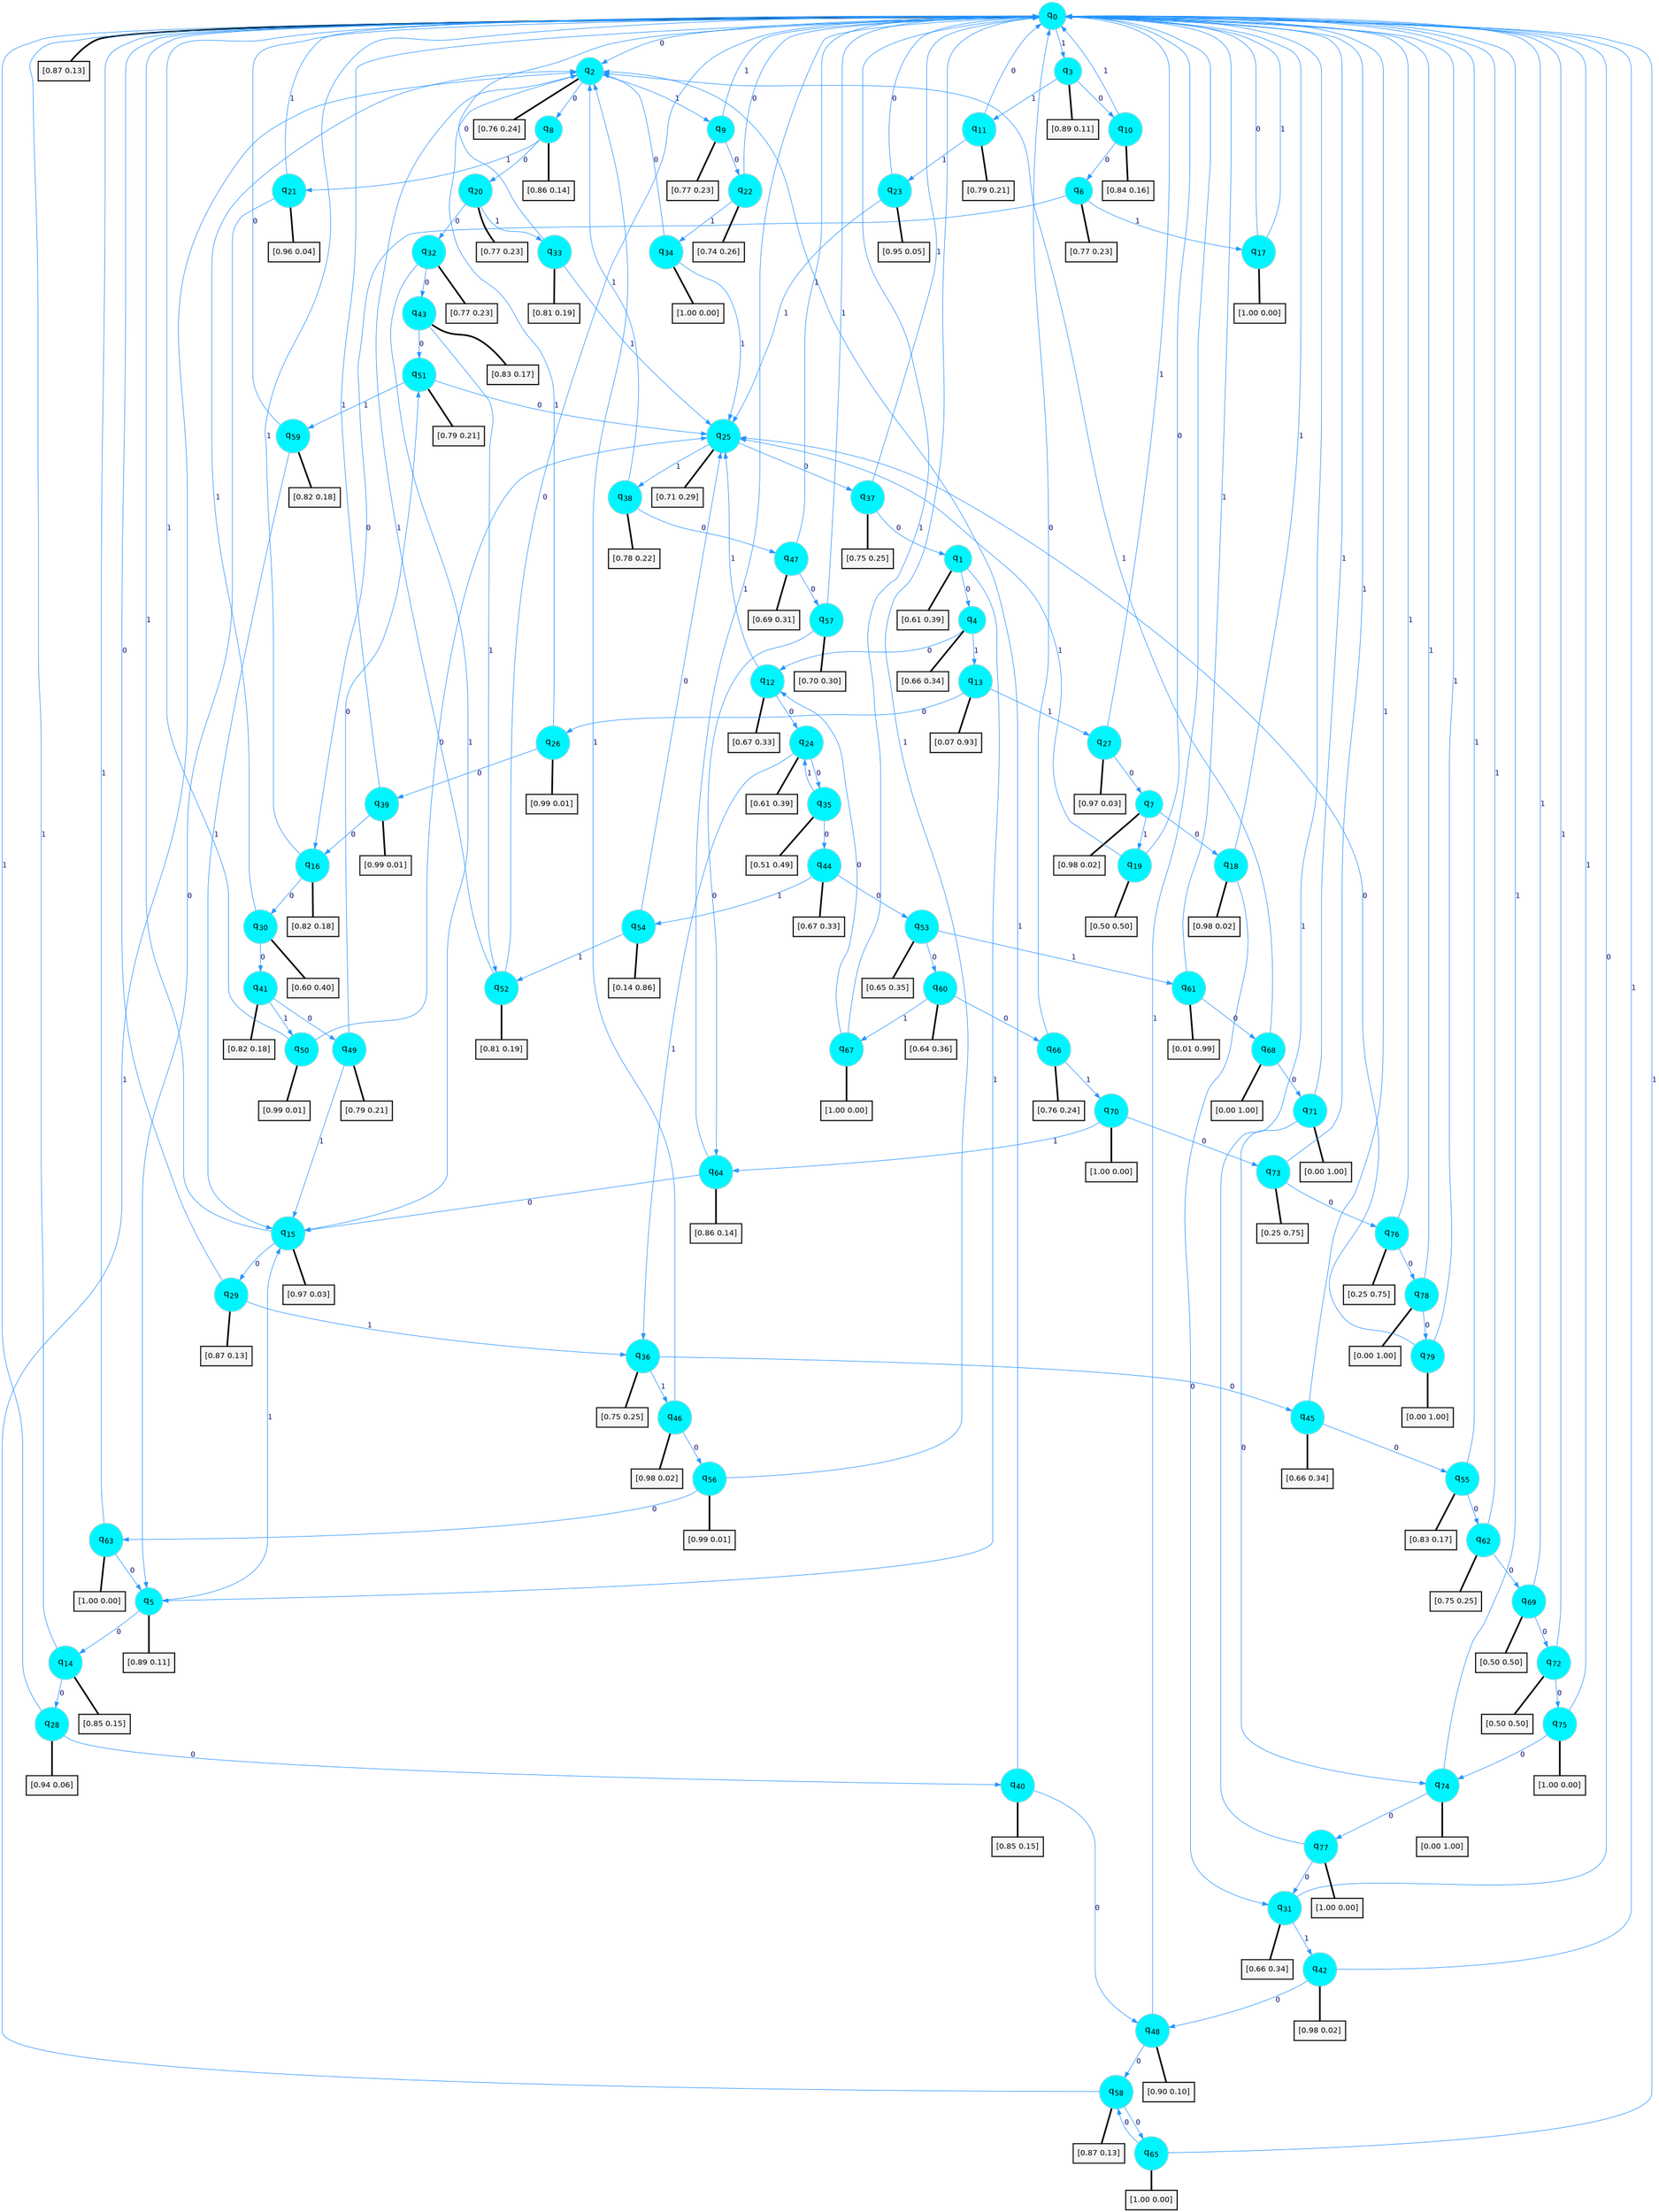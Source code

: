 digraph G {
graph [
bgcolor=transparent, dpi=300, rankdir=TD, size="40,25"];
node [
color=gray, fillcolor=turquoise1, fontcolor=black, fontname=Helvetica, fontsize=16, fontweight=bold, shape=circle, style=filled];
edge [
arrowsize=1, color=dodgerblue1, fontcolor=midnightblue, fontname=courier, fontweight=bold, penwidth=1, style=solid, weight=20];
0[label=<q<SUB>0</SUB>>];
1[label=<q<SUB>1</SUB>>];
2[label=<q<SUB>2</SUB>>];
3[label=<q<SUB>3</SUB>>];
4[label=<q<SUB>4</SUB>>];
5[label=<q<SUB>5</SUB>>];
6[label=<q<SUB>6</SUB>>];
7[label=<q<SUB>7</SUB>>];
8[label=<q<SUB>8</SUB>>];
9[label=<q<SUB>9</SUB>>];
10[label=<q<SUB>10</SUB>>];
11[label=<q<SUB>11</SUB>>];
12[label=<q<SUB>12</SUB>>];
13[label=<q<SUB>13</SUB>>];
14[label=<q<SUB>14</SUB>>];
15[label=<q<SUB>15</SUB>>];
16[label=<q<SUB>16</SUB>>];
17[label=<q<SUB>17</SUB>>];
18[label=<q<SUB>18</SUB>>];
19[label=<q<SUB>19</SUB>>];
20[label=<q<SUB>20</SUB>>];
21[label=<q<SUB>21</SUB>>];
22[label=<q<SUB>22</SUB>>];
23[label=<q<SUB>23</SUB>>];
24[label=<q<SUB>24</SUB>>];
25[label=<q<SUB>25</SUB>>];
26[label=<q<SUB>26</SUB>>];
27[label=<q<SUB>27</SUB>>];
28[label=<q<SUB>28</SUB>>];
29[label=<q<SUB>29</SUB>>];
30[label=<q<SUB>30</SUB>>];
31[label=<q<SUB>31</SUB>>];
32[label=<q<SUB>32</SUB>>];
33[label=<q<SUB>33</SUB>>];
34[label=<q<SUB>34</SUB>>];
35[label=<q<SUB>35</SUB>>];
36[label=<q<SUB>36</SUB>>];
37[label=<q<SUB>37</SUB>>];
38[label=<q<SUB>38</SUB>>];
39[label=<q<SUB>39</SUB>>];
40[label=<q<SUB>40</SUB>>];
41[label=<q<SUB>41</SUB>>];
42[label=<q<SUB>42</SUB>>];
43[label=<q<SUB>43</SUB>>];
44[label=<q<SUB>44</SUB>>];
45[label=<q<SUB>45</SUB>>];
46[label=<q<SUB>46</SUB>>];
47[label=<q<SUB>47</SUB>>];
48[label=<q<SUB>48</SUB>>];
49[label=<q<SUB>49</SUB>>];
50[label=<q<SUB>50</SUB>>];
51[label=<q<SUB>51</SUB>>];
52[label=<q<SUB>52</SUB>>];
53[label=<q<SUB>53</SUB>>];
54[label=<q<SUB>54</SUB>>];
55[label=<q<SUB>55</SUB>>];
56[label=<q<SUB>56</SUB>>];
57[label=<q<SUB>57</SUB>>];
58[label=<q<SUB>58</SUB>>];
59[label=<q<SUB>59</SUB>>];
60[label=<q<SUB>60</SUB>>];
61[label=<q<SUB>61</SUB>>];
62[label=<q<SUB>62</SUB>>];
63[label=<q<SUB>63</SUB>>];
64[label=<q<SUB>64</SUB>>];
65[label=<q<SUB>65</SUB>>];
66[label=<q<SUB>66</SUB>>];
67[label=<q<SUB>67</SUB>>];
68[label=<q<SUB>68</SUB>>];
69[label=<q<SUB>69</SUB>>];
70[label=<q<SUB>70</SUB>>];
71[label=<q<SUB>71</SUB>>];
72[label=<q<SUB>72</SUB>>];
73[label=<q<SUB>73</SUB>>];
74[label=<q<SUB>74</SUB>>];
75[label=<q<SUB>75</SUB>>];
76[label=<q<SUB>76</SUB>>];
77[label=<q<SUB>77</SUB>>];
78[label=<q<SUB>78</SUB>>];
79[label=<q<SUB>79</SUB>>];
80[label="[0.87 0.13]", shape=box,fontcolor=black, fontname=Helvetica, fontsize=14, penwidth=2, fillcolor=whitesmoke,color=black];
81[label="[0.61 0.39]", shape=box,fontcolor=black, fontname=Helvetica, fontsize=14, penwidth=2, fillcolor=whitesmoke,color=black];
82[label="[0.76 0.24]", shape=box,fontcolor=black, fontname=Helvetica, fontsize=14, penwidth=2, fillcolor=whitesmoke,color=black];
83[label="[0.89 0.11]", shape=box,fontcolor=black, fontname=Helvetica, fontsize=14, penwidth=2, fillcolor=whitesmoke,color=black];
84[label="[0.66 0.34]", shape=box,fontcolor=black, fontname=Helvetica, fontsize=14, penwidth=2, fillcolor=whitesmoke,color=black];
85[label="[0.89 0.11]", shape=box,fontcolor=black, fontname=Helvetica, fontsize=14, penwidth=2, fillcolor=whitesmoke,color=black];
86[label="[0.77 0.23]", shape=box,fontcolor=black, fontname=Helvetica, fontsize=14, penwidth=2, fillcolor=whitesmoke,color=black];
87[label="[0.98 0.02]", shape=box,fontcolor=black, fontname=Helvetica, fontsize=14, penwidth=2, fillcolor=whitesmoke,color=black];
88[label="[0.86 0.14]", shape=box,fontcolor=black, fontname=Helvetica, fontsize=14, penwidth=2, fillcolor=whitesmoke,color=black];
89[label="[0.77 0.23]", shape=box,fontcolor=black, fontname=Helvetica, fontsize=14, penwidth=2, fillcolor=whitesmoke,color=black];
90[label="[0.84 0.16]", shape=box,fontcolor=black, fontname=Helvetica, fontsize=14, penwidth=2, fillcolor=whitesmoke,color=black];
91[label="[0.79 0.21]", shape=box,fontcolor=black, fontname=Helvetica, fontsize=14, penwidth=2, fillcolor=whitesmoke,color=black];
92[label="[0.67 0.33]", shape=box,fontcolor=black, fontname=Helvetica, fontsize=14, penwidth=2, fillcolor=whitesmoke,color=black];
93[label="[0.07 0.93]", shape=box,fontcolor=black, fontname=Helvetica, fontsize=14, penwidth=2, fillcolor=whitesmoke,color=black];
94[label="[0.85 0.15]", shape=box,fontcolor=black, fontname=Helvetica, fontsize=14, penwidth=2, fillcolor=whitesmoke,color=black];
95[label="[0.97 0.03]", shape=box,fontcolor=black, fontname=Helvetica, fontsize=14, penwidth=2, fillcolor=whitesmoke,color=black];
96[label="[0.82 0.18]", shape=box,fontcolor=black, fontname=Helvetica, fontsize=14, penwidth=2, fillcolor=whitesmoke,color=black];
97[label="[1.00 0.00]", shape=box,fontcolor=black, fontname=Helvetica, fontsize=14, penwidth=2, fillcolor=whitesmoke,color=black];
98[label="[0.98 0.02]", shape=box,fontcolor=black, fontname=Helvetica, fontsize=14, penwidth=2, fillcolor=whitesmoke,color=black];
99[label="[0.50 0.50]", shape=box,fontcolor=black, fontname=Helvetica, fontsize=14, penwidth=2, fillcolor=whitesmoke,color=black];
100[label="[0.77 0.23]", shape=box,fontcolor=black, fontname=Helvetica, fontsize=14, penwidth=2, fillcolor=whitesmoke,color=black];
101[label="[0.96 0.04]", shape=box,fontcolor=black, fontname=Helvetica, fontsize=14, penwidth=2, fillcolor=whitesmoke,color=black];
102[label="[0.74 0.26]", shape=box,fontcolor=black, fontname=Helvetica, fontsize=14, penwidth=2, fillcolor=whitesmoke,color=black];
103[label="[0.95 0.05]", shape=box,fontcolor=black, fontname=Helvetica, fontsize=14, penwidth=2, fillcolor=whitesmoke,color=black];
104[label="[0.61 0.39]", shape=box,fontcolor=black, fontname=Helvetica, fontsize=14, penwidth=2, fillcolor=whitesmoke,color=black];
105[label="[0.71 0.29]", shape=box,fontcolor=black, fontname=Helvetica, fontsize=14, penwidth=2, fillcolor=whitesmoke,color=black];
106[label="[0.99 0.01]", shape=box,fontcolor=black, fontname=Helvetica, fontsize=14, penwidth=2, fillcolor=whitesmoke,color=black];
107[label="[0.97 0.03]", shape=box,fontcolor=black, fontname=Helvetica, fontsize=14, penwidth=2, fillcolor=whitesmoke,color=black];
108[label="[0.94 0.06]", shape=box,fontcolor=black, fontname=Helvetica, fontsize=14, penwidth=2, fillcolor=whitesmoke,color=black];
109[label="[0.87 0.13]", shape=box,fontcolor=black, fontname=Helvetica, fontsize=14, penwidth=2, fillcolor=whitesmoke,color=black];
110[label="[0.60 0.40]", shape=box,fontcolor=black, fontname=Helvetica, fontsize=14, penwidth=2, fillcolor=whitesmoke,color=black];
111[label="[0.66 0.34]", shape=box,fontcolor=black, fontname=Helvetica, fontsize=14, penwidth=2, fillcolor=whitesmoke,color=black];
112[label="[0.77 0.23]", shape=box,fontcolor=black, fontname=Helvetica, fontsize=14, penwidth=2, fillcolor=whitesmoke,color=black];
113[label="[0.81 0.19]", shape=box,fontcolor=black, fontname=Helvetica, fontsize=14, penwidth=2, fillcolor=whitesmoke,color=black];
114[label="[1.00 0.00]", shape=box,fontcolor=black, fontname=Helvetica, fontsize=14, penwidth=2, fillcolor=whitesmoke,color=black];
115[label="[0.51 0.49]", shape=box,fontcolor=black, fontname=Helvetica, fontsize=14, penwidth=2, fillcolor=whitesmoke,color=black];
116[label="[0.75 0.25]", shape=box,fontcolor=black, fontname=Helvetica, fontsize=14, penwidth=2, fillcolor=whitesmoke,color=black];
117[label="[0.75 0.25]", shape=box,fontcolor=black, fontname=Helvetica, fontsize=14, penwidth=2, fillcolor=whitesmoke,color=black];
118[label="[0.78 0.22]", shape=box,fontcolor=black, fontname=Helvetica, fontsize=14, penwidth=2, fillcolor=whitesmoke,color=black];
119[label="[0.99 0.01]", shape=box,fontcolor=black, fontname=Helvetica, fontsize=14, penwidth=2, fillcolor=whitesmoke,color=black];
120[label="[0.85 0.15]", shape=box,fontcolor=black, fontname=Helvetica, fontsize=14, penwidth=2, fillcolor=whitesmoke,color=black];
121[label="[0.82 0.18]", shape=box,fontcolor=black, fontname=Helvetica, fontsize=14, penwidth=2, fillcolor=whitesmoke,color=black];
122[label="[0.98 0.02]", shape=box,fontcolor=black, fontname=Helvetica, fontsize=14, penwidth=2, fillcolor=whitesmoke,color=black];
123[label="[0.83 0.17]", shape=box,fontcolor=black, fontname=Helvetica, fontsize=14, penwidth=2, fillcolor=whitesmoke,color=black];
124[label="[0.67 0.33]", shape=box,fontcolor=black, fontname=Helvetica, fontsize=14, penwidth=2, fillcolor=whitesmoke,color=black];
125[label="[0.66 0.34]", shape=box,fontcolor=black, fontname=Helvetica, fontsize=14, penwidth=2, fillcolor=whitesmoke,color=black];
126[label="[0.98 0.02]", shape=box,fontcolor=black, fontname=Helvetica, fontsize=14, penwidth=2, fillcolor=whitesmoke,color=black];
127[label="[0.69 0.31]", shape=box,fontcolor=black, fontname=Helvetica, fontsize=14, penwidth=2, fillcolor=whitesmoke,color=black];
128[label="[0.90 0.10]", shape=box,fontcolor=black, fontname=Helvetica, fontsize=14, penwidth=2, fillcolor=whitesmoke,color=black];
129[label="[0.79 0.21]", shape=box,fontcolor=black, fontname=Helvetica, fontsize=14, penwidth=2, fillcolor=whitesmoke,color=black];
130[label="[0.99 0.01]", shape=box,fontcolor=black, fontname=Helvetica, fontsize=14, penwidth=2, fillcolor=whitesmoke,color=black];
131[label="[0.79 0.21]", shape=box,fontcolor=black, fontname=Helvetica, fontsize=14, penwidth=2, fillcolor=whitesmoke,color=black];
132[label="[0.81 0.19]", shape=box,fontcolor=black, fontname=Helvetica, fontsize=14, penwidth=2, fillcolor=whitesmoke,color=black];
133[label="[0.65 0.35]", shape=box,fontcolor=black, fontname=Helvetica, fontsize=14, penwidth=2, fillcolor=whitesmoke,color=black];
134[label="[0.14 0.86]", shape=box,fontcolor=black, fontname=Helvetica, fontsize=14, penwidth=2, fillcolor=whitesmoke,color=black];
135[label="[0.83 0.17]", shape=box,fontcolor=black, fontname=Helvetica, fontsize=14, penwidth=2, fillcolor=whitesmoke,color=black];
136[label="[0.99 0.01]", shape=box,fontcolor=black, fontname=Helvetica, fontsize=14, penwidth=2, fillcolor=whitesmoke,color=black];
137[label="[0.70 0.30]", shape=box,fontcolor=black, fontname=Helvetica, fontsize=14, penwidth=2, fillcolor=whitesmoke,color=black];
138[label="[0.87 0.13]", shape=box,fontcolor=black, fontname=Helvetica, fontsize=14, penwidth=2, fillcolor=whitesmoke,color=black];
139[label="[0.82 0.18]", shape=box,fontcolor=black, fontname=Helvetica, fontsize=14, penwidth=2, fillcolor=whitesmoke,color=black];
140[label="[0.64 0.36]", shape=box,fontcolor=black, fontname=Helvetica, fontsize=14, penwidth=2, fillcolor=whitesmoke,color=black];
141[label="[0.01 0.99]", shape=box,fontcolor=black, fontname=Helvetica, fontsize=14, penwidth=2, fillcolor=whitesmoke,color=black];
142[label="[0.75 0.25]", shape=box,fontcolor=black, fontname=Helvetica, fontsize=14, penwidth=2, fillcolor=whitesmoke,color=black];
143[label="[1.00 0.00]", shape=box,fontcolor=black, fontname=Helvetica, fontsize=14, penwidth=2, fillcolor=whitesmoke,color=black];
144[label="[0.86 0.14]", shape=box,fontcolor=black, fontname=Helvetica, fontsize=14, penwidth=2, fillcolor=whitesmoke,color=black];
145[label="[1.00 0.00]", shape=box,fontcolor=black, fontname=Helvetica, fontsize=14, penwidth=2, fillcolor=whitesmoke,color=black];
146[label="[0.76 0.24]", shape=box,fontcolor=black, fontname=Helvetica, fontsize=14, penwidth=2, fillcolor=whitesmoke,color=black];
147[label="[1.00 0.00]", shape=box,fontcolor=black, fontname=Helvetica, fontsize=14, penwidth=2, fillcolor=whitesmoke,color=black];
148[label="[0.00 1.00]", shape=box,fontcolor=black, fontname=Helvetica, fontsize=14, penwidth=2, fillcolor=whitesmoke,color=black];
149[label="[0.50 0.50]", shape=box,fontcolor=black, fontname=Helvetica, fontsize=14, penwidth=2, fillcolor=whitesmoke,color=black];
150[label="[1.00 0.00]", shape=box,fontcolor=black, fontname=Helvetica, fontsize=14, penwidth=2, fillcolor=whitesmoke,color=black];
151[label="[0.00 1.00]", shape=box,fontcolor=black, fontname=Helvetica, fontsize=14, penwidth=2, fillcolor=whitesmoke,color=black];
152[label="[0.50 0.50]", shape=box,fontcolor=black, fontname=Helvetica, fontsize=14, penwidth=2, fillcolor=whitesmoke,color=black];
153[label="[0.25 0.75]", shape=box,fontcolor=black, fontname=Helvetica, fontsize=14, penwidth=2, fillcolor=whitesmoke,color=black];
154[label="[0.00 1.00]", shape=box,fontcolor=black, fontname=Helvetica, fontsize=14, penwidth=2, fillcolor=whitesmoke,color=black];
155[label="[1.00 0.00]", shape=box,fontcolor=black, fontname=Helvetica, fontsize=14, penwidth=2, fillcolor=whitesmoke,color=black];
156[label="[0.25 0.75]", shape=box,fontcolor=black, fontname=Helvetica, fontsize=14, penwidth=2, fillcolor=whitesmoke,color=black];
157[label="[1.00 0.00]", shape=box,fontcolor=black, fontname=Helvetica, fontsize=14, penwidth=2, fillcolor=whitesmoke,color=black];
158[label="[0.00 1.00]", shape=box,fontcolor=black, fontname=Helvetica, fontsize=14, penwidth=2, fillcolor=whitesmoke,color=black];
159[label="[0.00 1.00]", shape=box,fontcolor=black, fontname=Helvetica, fontsize=14, penwidth=2, fillcolor=whitesmoke,color=black];
0->2 [label=0];
0->3 [label=1];
0->80 [arrowhead=none, penwidth=3,color=black];
1->4 [label=0];
1->5 [label=1];
1->81 [arrowhead=none, penwidth=3,color=black];
2->8 [label=0];
2->9 [label=1];
2->82 [arrowhead=none, penwidth=3,color=black];
3->10 [label=0];
3->11 [label=1];
3->83 [arrowhead=none, penwidth=3,color=black];
4->12 [label=0];
4->13 [label=1];
4->84 [arrowhead=none, penwidth=3,color=black];
5->14 [label=0];
5->15 [label=1];
5->85 [arrowhead=none, penwidth=3,color=black];
6->16 [label=0];
6->17 [label=1];
6->86 [arrowhead=none, penwidth=3,color=black];
7->18 [label=0];
7->19 [label=1];
7->87 [arrowhead=none, penwidth=3,color=black];
8->20 [label=0];
8->21 [label=1];
8->88 [arrowhead=none, penwidth=3,color=black];
9->22 [label=0];
9->0 [label=1];
9->89 [arrowhead=none, penwidth=3,color=black];
10->6 [label=0];
10->0 [label=1];
10->90 [arrowhead=none, penwidth=3,color=black];
11->0 [label=0];
11->23 [label=1];
11->91 [arrowhead=none, penwidth=3,color=black];
12->24 [label=0];
12->25 [label=1];
12->92 [arrowhead=none, penwidth=3,color=black];
13->26 [label=0];
13->27 [label=1];
13->93 [arrowhead=none, penwidth=3,color=black];
14->28 [label=0];
14->0 [label=1];
14->94 [arrowhead=none, penwidth=3,color=black];
15->29 [label=0];
15->0 [label=1];
15->95 [arrowhead=none, penwidth=3,color=black];
16->30 [label=0];
16->0 [label=1];
16->96 [arrowhead=none, penwidth=3,color=black];
17->0 [label=0];
17->0 [label=1];
17->97 [arrowhead=none, penwidth=3,color=black];
18->31 [label=0];
18->0 [label=1];
18->98 [arrowhead=none, penwidth=3,color=black];
19->0 [label=0];
19->25 [label=1];
19->99 [arrowhead=none, penwidth=3,color=black];
20->32 [label=0];
20->33 [label=1];
20->100 [arrowhead=none, penwidth=3,color=black];
21->5 [label=0];
21->0 [label=1];
21->101 [arrowhead=none, penwidth=3,color=black];
22->0 [label=0];
22->34 [label=1];
22->102 [arrowhead=none, penwidth=3,color=black];
23->0 [label=0];
23->25 [label=1];
23->103 [arrowhead=none, penwidth=3,color=black];
24->35 [label=0];
24->36 [label=1];
24->104 [arrowhead=none, penwidth=3,color=black];
25->37 [label=0];
25->38 [label=1];
25->105 [arrowhead=none, penwidth=3,color=black];
26->39 [label=0];
26->2 [label=1];
26->106 [arrowhead=none, penwidth=3,color=black];
27->7 [label=0];
27->0 [label=1];
27->107 [arrowhead=none, penwidth=3,color=black];
28->40 [label=0];
28->0 [label=1];
28->108 [arrowhead=none, penwidth=3,color=black];
29->0 [label=0];
29->36 [label=1];
29->109 [arrowhead=none, penwidth=3,color=black];
30->41 [label=0];
30->2 [label=1];
30->110 [arrowhead=none, penwidth=3,color=black];
31->0 [label=0];
31->42 [label=1];
31->111 [arrowhead=none, penwidth=3,color=black];
32->43 [label=0];
32->15 [label=1];
32->112 [arrowhead=none, penwidth=3,color=black];
33->0 [label=0];
33->25 [label=1];
33->113 [arrowhead=none, penwidth=3,color=black];
34->2 [label=0];
34->25 [label=1];
34->114 [arrowhead=none, penwidth=3,color=black];
35->44 [label=0];
35->24 [label=1];
35->115 [arrowhead=none, penwidth=3,color=black];
36->45 [label=0];
36->46 [label=1];
36->116 [arrowhead=none, penwidth=3,color=black];
37->1 [label=0];
37->0 [label=1];
37->117 [arrowhead=none, penwidth=3,color=black];
38->47 [label=0];
38->2 [label=1];
38->118 [arrowhead=none, penwidth=3,color=black];
39->16 [label=0];
39->0 [label=1];
39->119 [arrowhead=none, penwidth=3,color=black];
40->48 [label=0];
40->2 [label=1];
40->120 [arrowhead=none, penwidth=3,color=black];
41->49 [label=0];
41->50 [label=1];
41->121 [arrowhead=none, penwidth=3,color=black];
42->48 [label=0];
42->0 [label=1];
42->122 [arrowhead=none, penwidth=3,color=black];
43->51 [label=0];
43->52 [label=1];
43->123 [arrowhead=none, penwidth=3,color=black];
44->53 [label=0];
44->54 [label=1];
44->124 [arrowhead=none, penwidth=3,color=black];
45->55 [label=0];
45->0 [label=1];
45->125 [arrowhead=none, penwidth=3,color=black];
46->56 [label=0];
46->2 [label=1];
46->126 [arrowhead=none, penwidth=3,color=black];
47->57 [label=0];
47->0 [label=1];
47->127 [arrowhead=none, penwidth=3,color=black];
48->58 [label=0];
48->0 [label=1];
48->128 [arrowhead=none, penwidth=3,color=black];
49->51 [label=0];
49->15 [label=1];
49->129 [arrowhead=none, penwidth=3,color=black];
50->25 [label=0];
50->0 [label=1];
50->130 [arrowhead=none, penwidth=3,color=black];
51->25 [label=0];
51->59 [label=1];
51->131 [arrowhead=none, penwidth=3,color=black];
52->0 [label=0];
52->2 [label=1];
52->132 [arrowhead=none, penwidth=3,color=black];
53->60 [label=0];
53->61 [label=1];
53->133 [arrowhead=none, penwidth=3,color=black];
54->25 [label=0];
54->52 [label=1];
54->134 [arrowhead=none, penwidth=3,color=black];
55->62 [label=0];
55->0 [label=1];
55->135 [arrowhead=none, penwidth=3,color=black];
56->63 [label=0];
56->0 [label=1];
56->136 [arrowhead=none, penwidth=3,color=black];
57->64 [label=0];
57->0 [label=1];
57->137 [arrowhead=none, penwidth=3,color=black];
58->65 [label=0];
58->2 [label=1];
58->138 [arrowhead=none, penwidth=3,color=black];
59->0 [label=0];
59->15 [label=1];
59->139 [arrowhead=none, penwidth=3,color=black];
60->66 [label=0];
60->67 [label=1];
60->140 [arrowhead=none, penwidth=3,color=black];
61->68 [label=0];
61->0 [label=1];
61->141 [arrowhead=none, penwidth=3,color=black];
62->69 [label=0];
62->0 [label=1];
62->142 [arrowhead=none, penwidth=3,color=black];
63->5 [label=0];
63->0 [label=1];
63->143 [arrowhead=none, penwidth=3,color=black];
64->15 [label=0];
64->0 [label=1];
64->144 [arrowhead=none, penwidth=3,color=black];
65->58 [label=0];
65->0 [label=1];
65->145 [arrowhead=none, penwidth=3,color=black];
66->0 [label=0];
66->70 [label=1];
66->146 [arrowhead=none, penwidth=3,color=black];
67->12 [label=0];
67->0 [label=1];
67->147 [arrowhead=none, penwidth=3,color=black];
68->71 [label=0];
68->2 [label=1];
68->148 [arrowhead=none, penwidth=3,color=black];
69->72 [label=0];
69->0 [label=1];
69->149 [arrowhead=none, penwidth=3,color=black];
70->73 [label=0];
70->64 [label=1];
70->150 [arrowhead=none, penwidth=3,color=black];
71->74 [label=0];
71->0 [label=1];
71->151 [arrowhead=none, penwidth=3,color=black];
72->75 [label=0];
72->0 [label=1];
72->152 [arrowhead=none, penwidth=3,color=black];
73->76 [label=0];
73->0 [label=1];
73->153 [arrowhead=none, penwidth=3,color=black];
74->77 [label=0];
74->0 [label=1];
74->154 [arrowhead=none, penwidth=3,color=black];
75->74 [label=0];
75->0 [label=1];
75->155 [arrowhead=none, penwidth=3,color=black];
76->78 [label=0];
76->0 [label=1];
76->156 [arrowhead=none, penwidth=3,color=black];
77->31 [label=0];
77->0 [label=1];
77->157 [arrowhead=none, penwidth=3,color=black];
78->79 [label=0];
78->0 [label=1];
78->158 [arrowhead=none, penwidth=3,color=black];
79->25 [label=0];
79->0 [label=1];
79->159 [arrowhead=none, penwidth=3,color=black];
}
